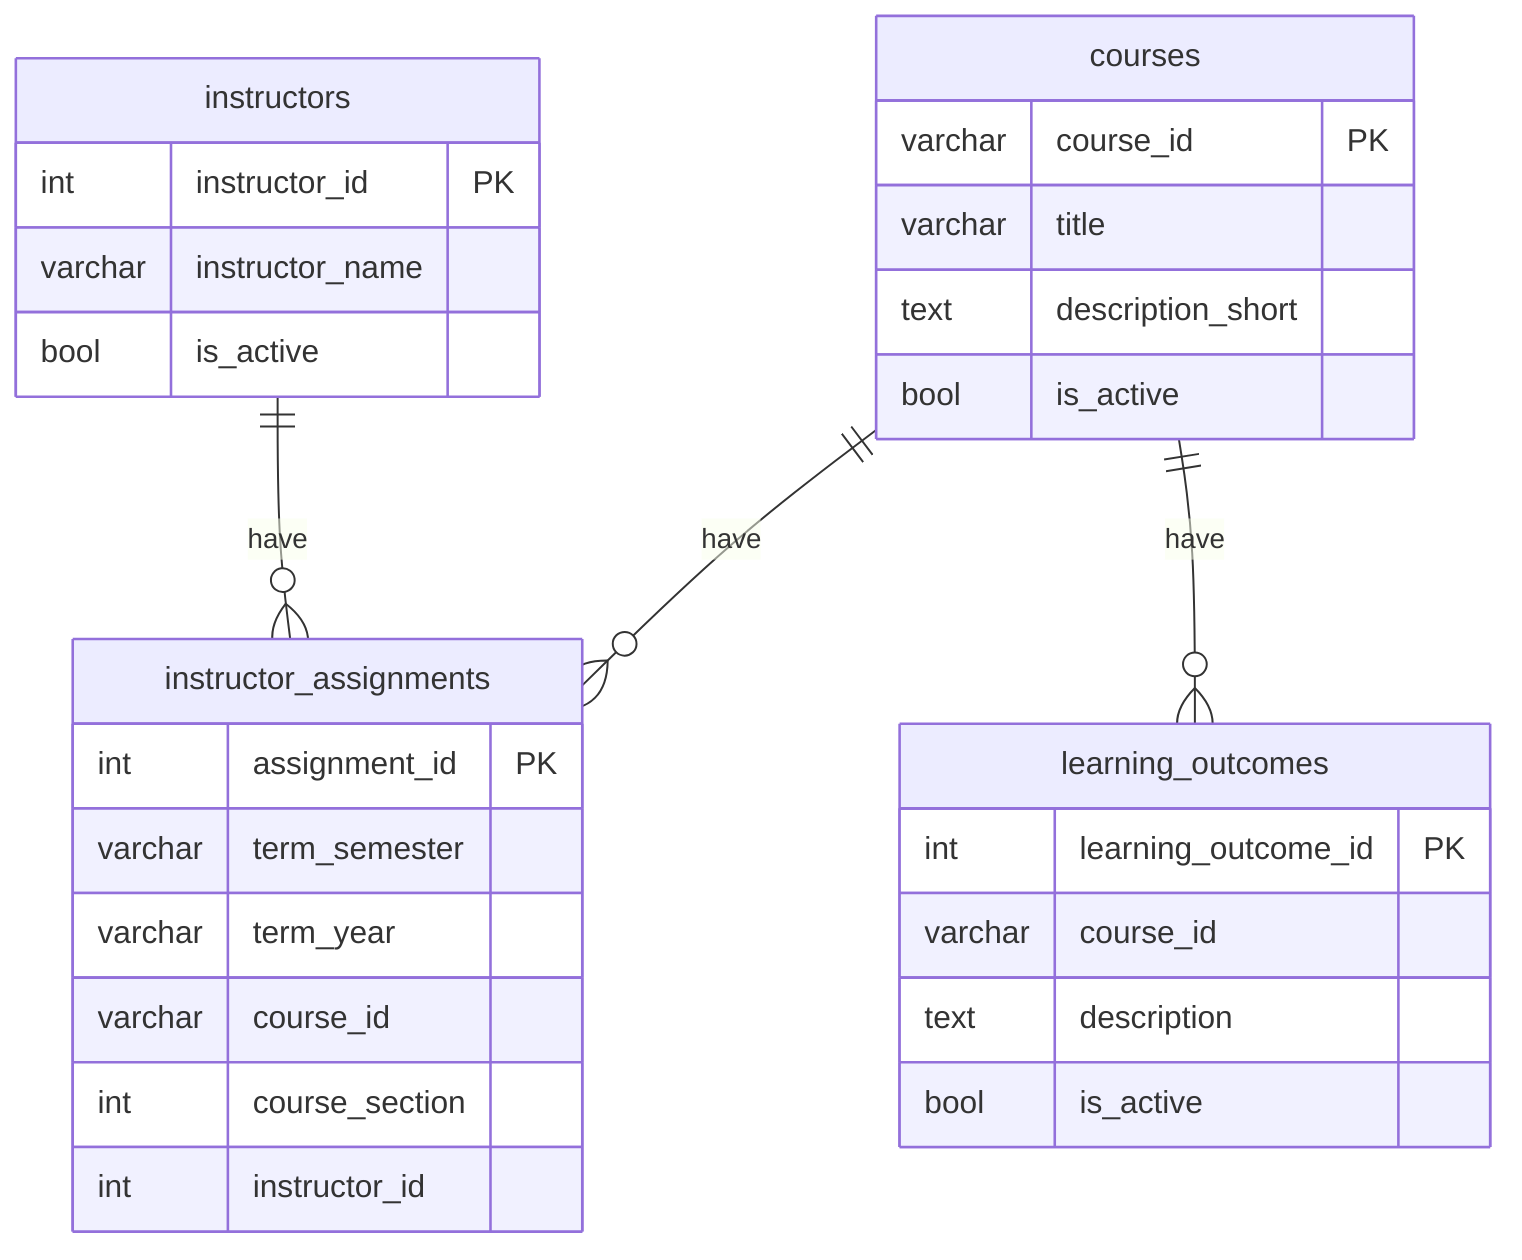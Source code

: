 erDiagram
    learning_outcomes {
        int learning_outcome_id PK
        varchar course_id
        text description
        bool is_active
    }

    instructors {
        int instructor_id PK
        varchar instructor_name
        bool is_active
    }

    courses {
        varchar course_id PK
        varchar title
        text description_short
        bool is_active
    }

    instructor_assignments {
        int assignment_id PK
        varchar term_semester
        varchar term_year
        varchar course_id
        int course_section
        int instructor_id
    }

    courses ||--o{ learning_outcomes : have
    instructors ||--o{ instructor_assignments : have
    courses ||--o{ instructor_assignments : have